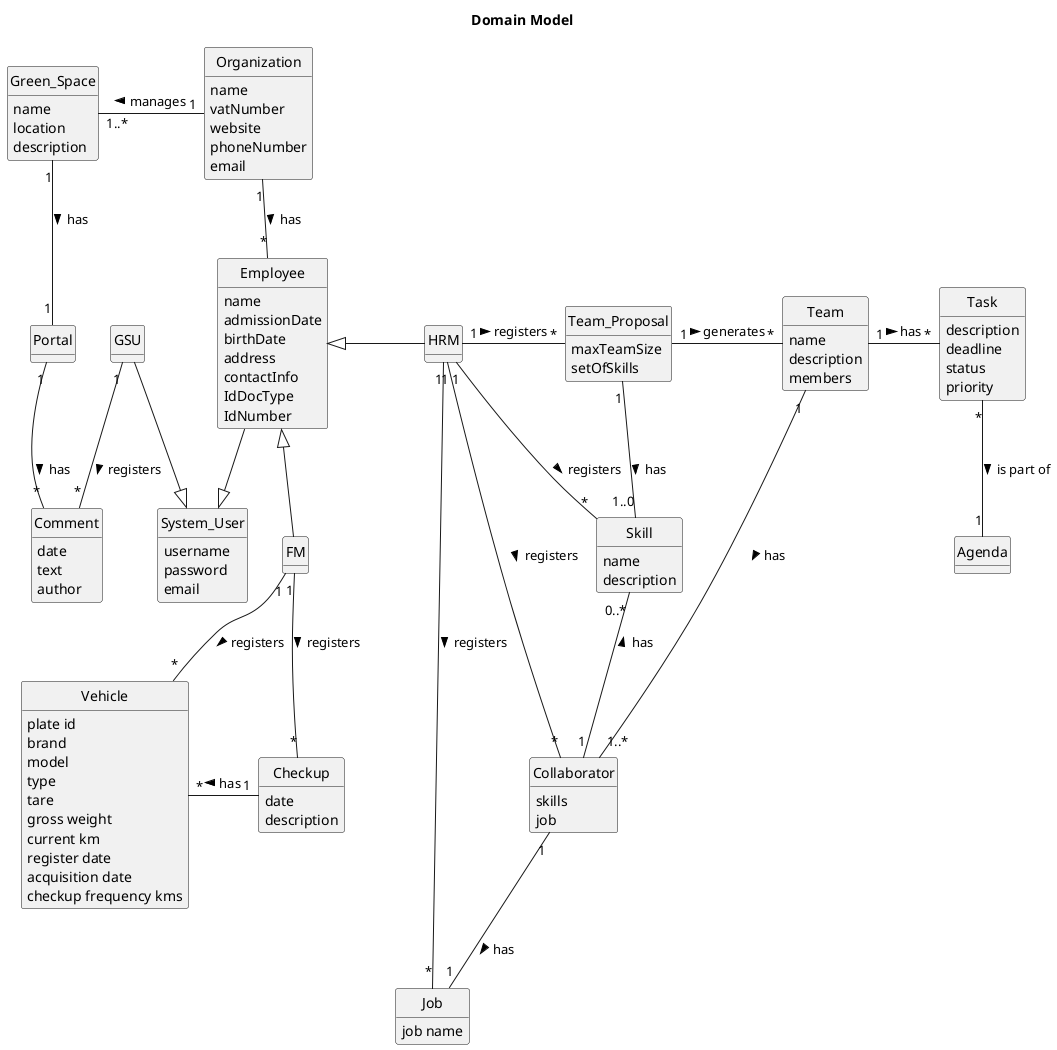 @startuml
skinparam monochrome true
skinparam packageStyle rectangle
skinparam shadowing false
'skinparam linetype ortho
'left to right direction
skinparam classAttributeIconSize 0
hide circle
hide methods

title Domain Model

class Organization {
    name
    vatNumber
    website
    phoneNumber
    email
}

class Employee {
    name
    admissionDate
    birthDate
    address
    contactInfo
    IdDocType
    IdNumber
}

class HRM{

}

class FM{

}

class Collaborator{
    skills
    job
}

class Skill{
    name
    description
}

class Job{
    job name
}

class Vehicle{
    plate id
    brand
    model
    type
    tare
    gross weight
    current km
    register date
    acquisition date
    checkup frequency kms
}

class Checkup{
    date
    description
}

class Team_Proposal{
    maxTeamSize
    setOfSkills
}

class Team{
    name
    description
    members
}

class Agenda{

}

class Task{
    description
    deadline
    status
    priority
}

class System_User{
    username
    password
    email
}

class GSU{

}

class Portal{

}

class Comment{
    date
    text
    author
}

class Green_Space{
    name
    location
    description
}

Organization "1" --left "1..*" Green_Space : "manages >"
Green_Space "1" -- "1" Portal : "has >"
GSU --|> System_User
Employee --|> System_User
Organization "1" -- "*" Employee : "has >"
HRM --left|> Employee
FM --up|> Employee
HRM "1" --down "*" Job : "registers >"
HRM "1" -- "*" Collaborator : "registers >"
HRM "1" -- "*" Skill : "registers >"
Collaborator "1" --up "0..*" Skill : "has >"
Collaborator "1" -- "1" Job : "has >"
Checkup "1" --left "*" Vehicle : "has >"
FM "1" -- "*" Vehicle : "registers >"
FM "1" -- "*" Checkup : "registers >"
HRM "1" --right "*" Team_Proposal : "registers >"
Task "*" --down "1" Agenda : "is part of >"
Team "1" --right "*" Task : "has >"
Portal "1" -- "*" Comment : "has >"
GSU "1" -- "*" Comment : "registers >"
Team_Proposal "1" --right "*" Team : "generates >"
Team_Proposal "1" --down "1..0" Skill : "has >"
Team "1" -- "1..*" Collaborator : "has >"

@enduml